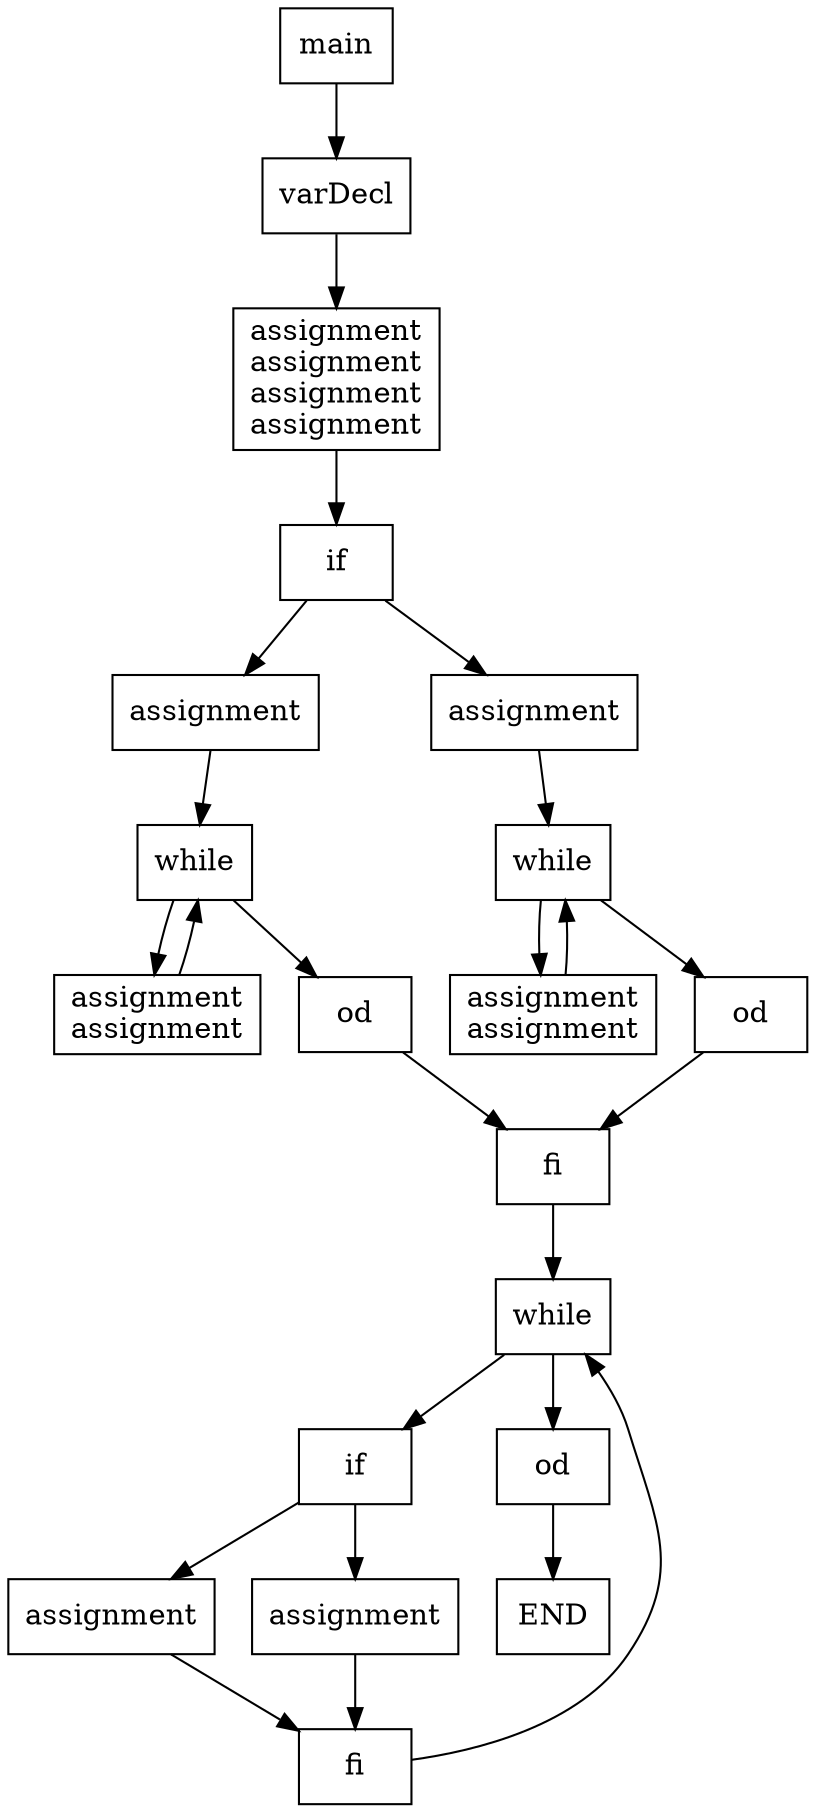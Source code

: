 digraph test011 {
node [shape=box]
199[label="main"]
199 -> 200
200[label="varDecl"]
200 -> 202
202[label="assignment
assignment
assignment
assignment"]
202 -> 206
206[label="if"]
206 -> 208
208[label="assignment"]
208 -> 209
209[label="while"]
209 -> 211
211[label="assignment
assignment"]
211 -> 209
209 -> 210
210[label="od"]
210 -> 207
207[label="fi"]
207 -> 218
218[label="while"]
218 -> 220
220[label="if"]
220 -> 222
222[label="assignment"]
222 -> 221
221[label="fi"]
221 -> 218
220 -> 223
223[label="assignment"]
223 -> 221
218 -> 219
219[label="od"]
219 -> 224
224[label="END"]
206 -> 213
213[label="assignment"]
213 -> 214
214[label="while"]
214 -> 216
216[label="assignment
assignment"]
216 -> 214
214 -> 215
215[label="od"]
215 -> 207
}
